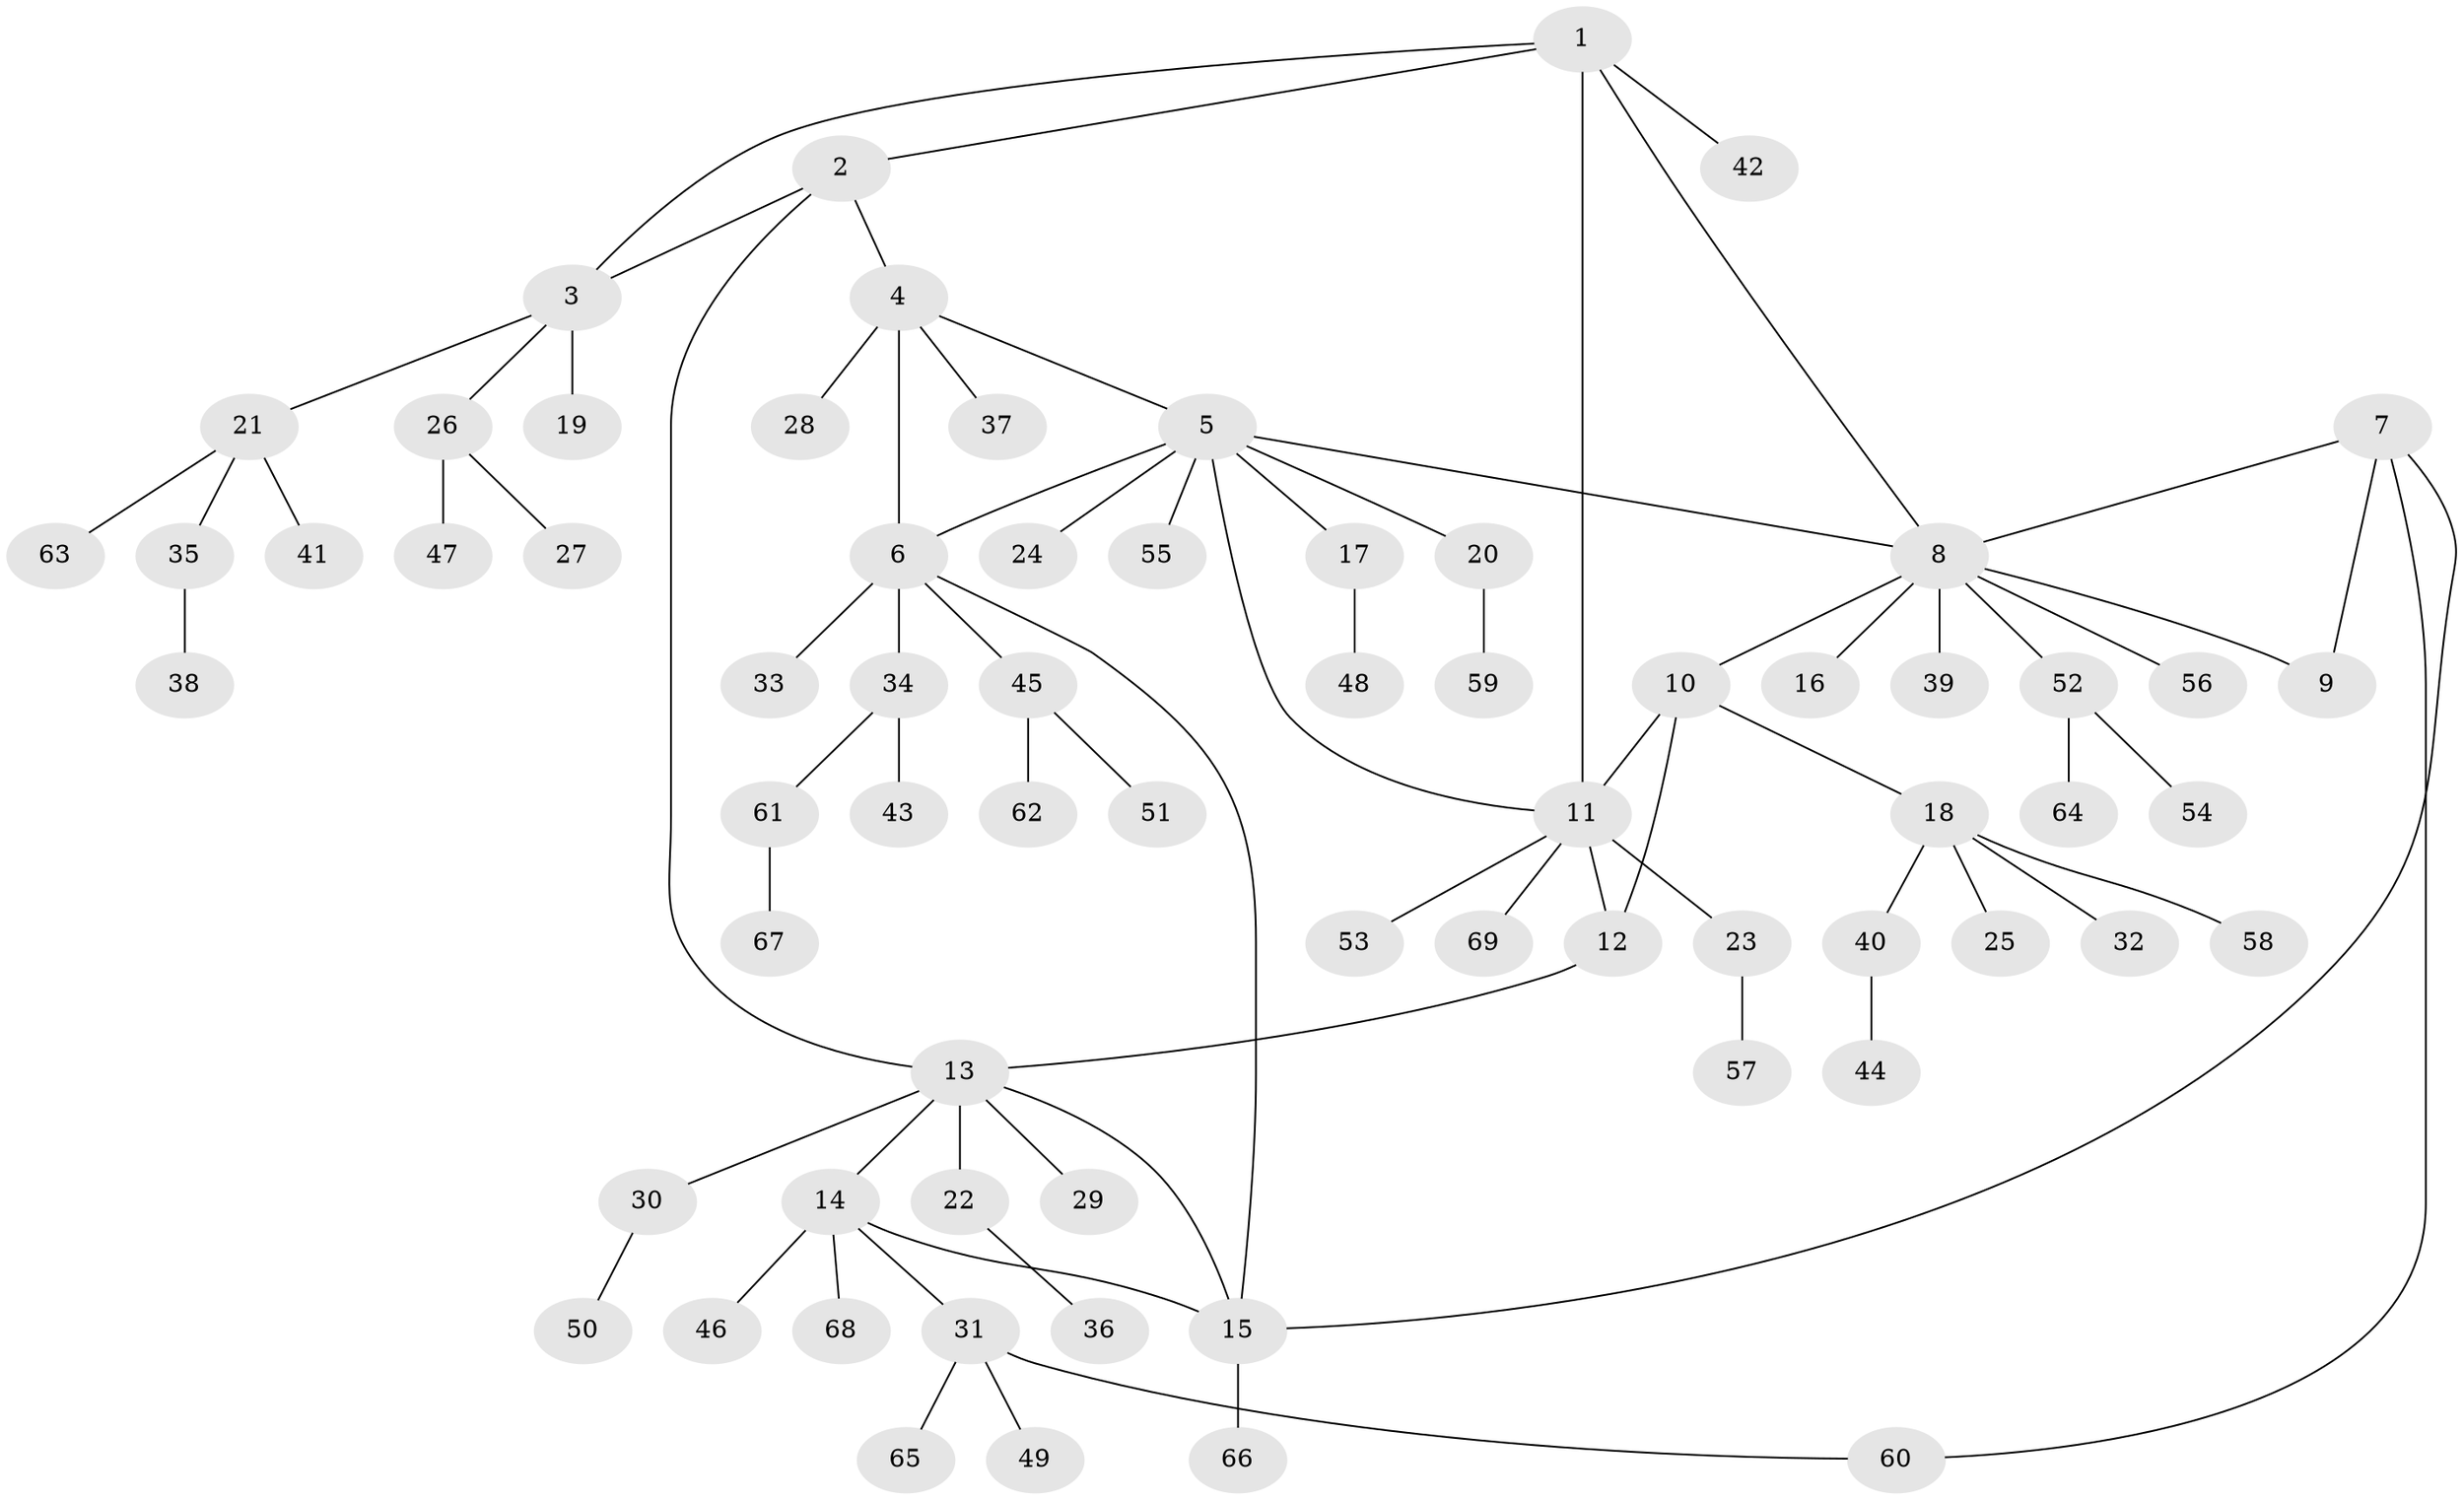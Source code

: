// coarse degree distribution, {7: 0.058823529411764705, 3: 0.08823529411764706, 10: 0.029411764705882353, 4: 0.058823529411764705, 2: 0.08823529411764706, 6: 0.058823529411764705, 1: 0.6176470588235294}
// Generated by graph-tools (version 1.1) at 2025/19/03/04/25 18:19:50]
// undirected, 69 vertices, 80 edges
graph export_dot {
graph [start="1"]
  node [color=gray90,style=filled];
  1;
  2;
  3;
  4;
  5;
  6;
  7;
  8;
  9;
  10;
  11;
  12;
  13;
  14;
  15;
  16;
  17;
  18;
  19;
  20;
  21;
  22;
  23;
  24;
  25;
  26;
  27;
  28;
  29;
  30;
  31;
  32;
  33;
  34;
  35;
  36;
  37;
  38;
  39;
  40;
  41;
  42;
  43;
  44;
  45;
  46;
  47;
  48;
  49;
  50;
  51;
  52;
  53;
  54;
  55;
  56;
  57;
  58;
  59;
  60;
  61;
  62;
  63;
  64;
  65;
  66;
  67;
  68;
  69;
  1 -- 2;
  1 -- 3;
  1 -- 8;
  1 -- 11;
  1 -- 42;
  2 -- 3;
  2 -- 4;
  2 -- 13;
  3 -- 19;
  3 -- 21;
  3 -- 26;
  4 -- 5;
  4 -- 6;
  4 -- 28;
  4 -- 37;
  5 -- 6;
  5 -- 8;
  5 -- 11;
  5 -- 17;
  5 -- 20;
  5 -- 24;
  5 -- 55;
  6 -- 15;
  6 -- 33;
  6 -- 34;
  6 -- 45;
  7 -- 8;
  7 -- 9;
  7 -- 15;
  7 -- 60;
  8 -- 9;
  8 -- 10;
  8 -- 16;
  8 -- 39;
  8 -- 52;
  8 -- 56;
  10 -- 11;
  10 -- 12;
  10 -- 18;
  11 -- 12;
  11 -- 23;
  11 -- 53;
  11 -- 69;
  12 -- 13;
  13 -- 14;
  13 -- 15;
  13 -- 22;
  13 -- 29;
  13 -- 30;
  14 -- 15;
  14 -- 31;
  14 -- 46;
  14 -- 68;
  15 -- 66;
  17 -- 48;
  18 -- 25;
  18 -- 32;
  18 -- 40;
  18 -- 58;
  20 -- 59;
  21 -- 35;
  21 -- 41;
  21 -- 63;
  22 -- 36;
  23 -- 57;
  26 -- 27;
  26 -- 47;
  30 -- 50;
  31 -- 49;
  31 -- 60;
  31 -- 65;
  34 -- 43;
  34 -- 61;
  35 -- 38;
  40 -- 44;
  45 -- 51;
  45 -- 62;
  52 -- 54;
  52 -- 64;
  61 -- 67;
}
